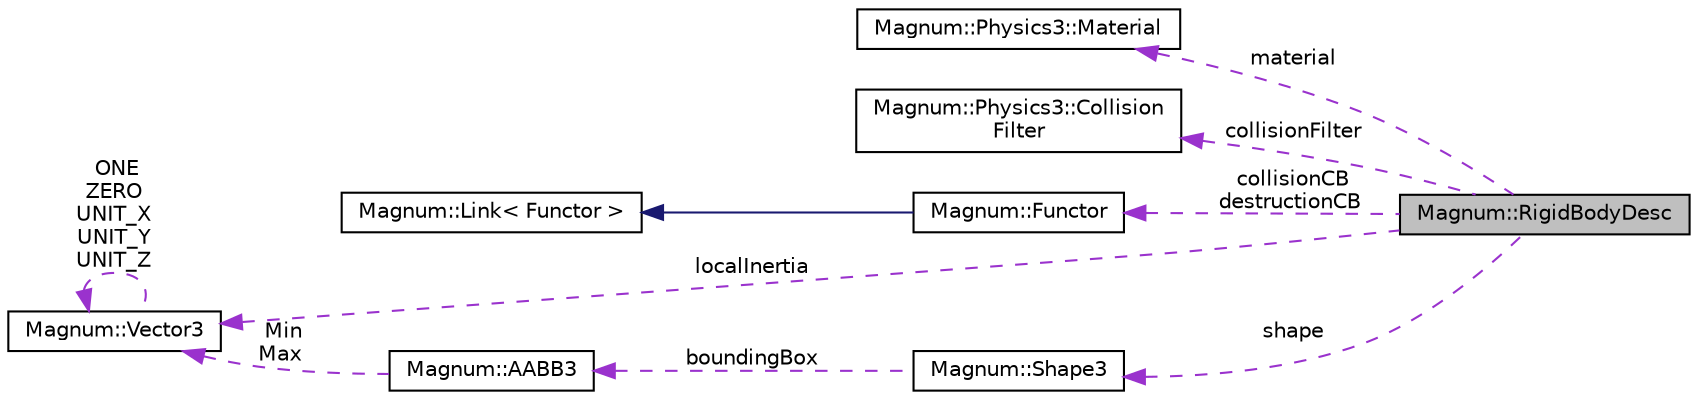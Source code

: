 digraph "Magnum::RigidBodyDesc"
{
  edge [fontname="Helvetica",fontsize="10",labelfontname="Helvetica",labelfontsize="10"];
  node [fontname="Helvetica",fontsize="10",shape=record];
  rankdir="LR";
  Node1 [label="Magnum::RigidBodyDesc",height=0.2,width=0.4,color="black", fillcolor="grey75", style="filled", fontcolor="black"];
  Node2 -> Node1 [dir="back",color="darkorchid3",fontsize="10",style="dashed",label=" material" ,fontname="Helvetica"];
  Node2 [label="Magnum::Physics3::Material",height=0.2,width=0.4,color="black", fillcolor="white", style="filled",URL="$class_magnum_1_1_physics3_1_1_material.html",tooltip="Material. "];
  Node3 -> Node1 [dir="back",color="darkorchid3",fontsize="10",style="dashed",label=" collisionFilter" ,fontname="Helvetica"];
  Node3 [label="Magnum::Physics3::Collision\lFilter",height=0.2,width=0.4,color="black", fillcolor="white", style="filled",URL="$class_magnum_1_1_physics3_1_1_collision_filter.html",tooltip="CollisionFilter. "];
  Node4 -> Node1 [dir="back",color="darkorchid3",fontsize="10",style="dashed",label=" collisionCB\ndestructionCB" ,fontname="Helvetica"];
  Node4 [label="Magnum::Functor",height=0.2,width=0.4,color="black", fillcolor="white", style="filled",URL="$class_magnum_1_1_functor.html"];
  Node5 -> Node4 [dir="back",color="midnightblue",fontsize="10",style="solid",fontname="Helvetica"];
  Node5 [label="Magnum::Link\< Functor \>",height=0.2,width=0.4,color="black", fillcolor="white", style="filled",URL="$class_magnum_1_1_link.html"];
  Node6 -> Node1 [dir="back",color="darkorchid3",fontsize="10",style="dashed",label=" shape" ,fontname="Helvetica"];
  Node6 [label="Magnum::Shape3",height=0.2,width=0.4,color="black", fillcolor="white", style="filled",URL="$class_magnum_1_1_shape3.html",tooltip="Shape3. "];
  Node7 -> Node6 [dir="back",color="darkorchid3",fontsize="10",style="dashed",label=" boundingBox" ,fontname="Helvetica"];
  Node7 [label="Magnum::AABB3",height=0.2,width=0.4,color="black", fillcolor="white", style="filled",URL="$class_magnum_1_1_a_a_b_b3.html"];
  Node8 -> Node7 [dir="back",color="darkorchid3",fontsize="10",style="dashed",label=" Min\nMax" ,fontname="Helvetica"];
  Node8 [label="Magnum::Vector3",height=0.2,width=0.4,color="black", fillcolor="white", style="filled",URL="$class_magnum_1_1_vector3.html"];
  Node8 -> Node8 [dir="back",color="darkorchid3",fontsize="10",style="dashed",label=" ONE\nZERO\nUNIT_X\nUNIT_Y\nUNIT_Z" ,fontname="Helvetica"];
  Node8 -> Node1 [dir="back",color="darkorchid3",fontsize="10",style="dashed",label=" localInertia" ,fontname="Helvetica"];
}
